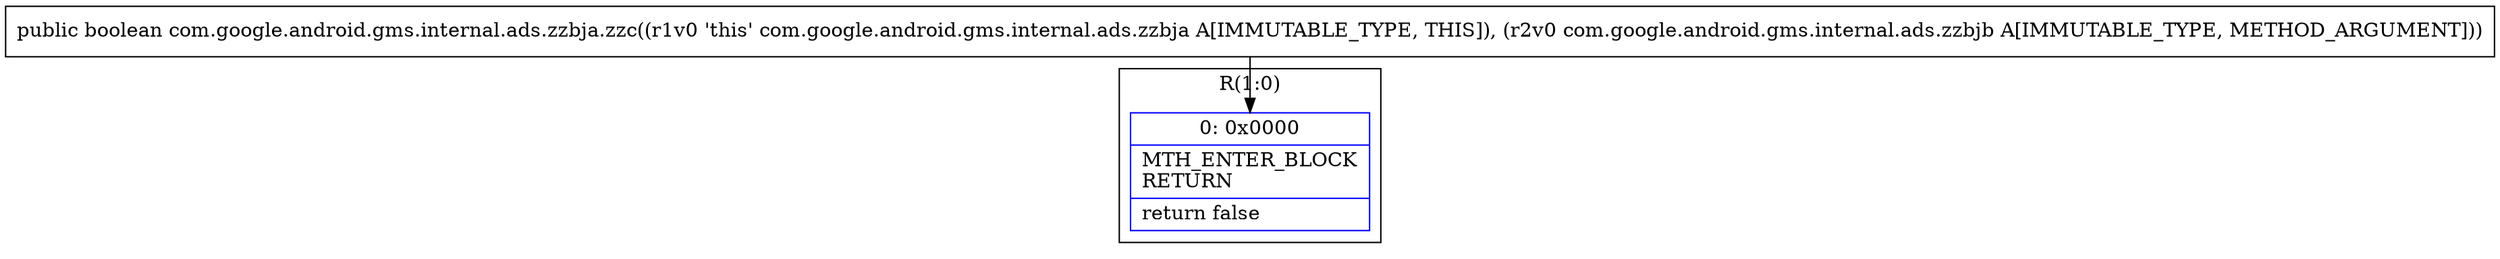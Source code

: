 digraph "CFG forcom.google.android.gms.internal.ads.zzbja.zzc(Lcom\/google\/android\/gms\/internal\/ads\/zzbjb;)Z" {
subgraph cluster_Region_510264385 {
label = "R(1:0)";
node [shape=record,color=blue];
Node_0 [shape=record,label="{0\:\ 0x0000|MTH_ENTER_BLOCK\lRETURN\l|return false\l}"];
}
MethodNode[shape=record,label="{public boolean com.google.android.gms.internal.ads.zzbja.zzc((r1v0 'this' com.google.android.gms.internal.ads.zzbja A[IMMUTABLE_TYPE, THIS]), (r2v0 com.google.android.gms.internal.ads.zzbjb A[IMMUTABLE_TYPE, METHOD_ARGUMENT])) }"];
MethodNode -> Node_0;
}

